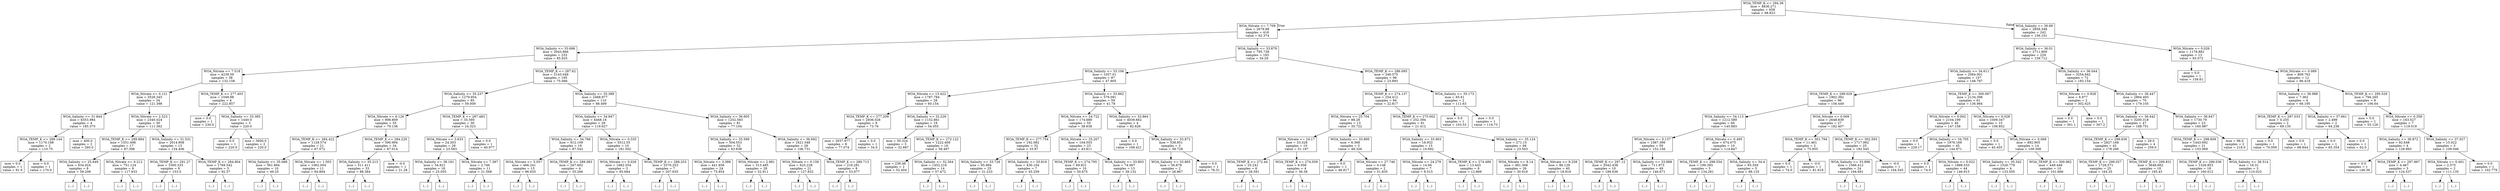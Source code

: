 digraph Tree {
node [shape=box] ;
0 [label="WOA_TEMP_K <= 294.36\nmse = 4836.271\nsamples = 658\nvalue = 98.823"] ;
1 [label="WOA_Nitrate <= 7.709\nmse = 2679.88\nsamples = 416\nvalue = 62.374"] ;
0 -> 1 [labeldistance=2.5, labelangle=45, headlabel="True"] ;
2 [label="WOA_Salinity <= 33.696\nmse = 3043.866\nsamples = 233\nvalue = 85.925"] ;
1 -> 2 ;
3 [label="WOA_Nitrate <= 7.518\nmse = 4239.59\nsamples = 38\nvalue = 132.158"] ;
2 -> 3 ;
4 [label="WOA_Nitrate <= 0.121\nmse = 3526.345\nsamples = 34\nvalue = 121.398"] ;
3 -> 4 ;
5 [label="WOA_Salinity <= 31.844\nmse = 6353.984\nsamples = 4\nvalue = 185.375"] ;
4 -> 5 ;
6 [label="WOA_TEMP_K <= 289.144\nmse = 1170.188\nsamples = 2\nvalue = 110.75"] ;
5 -> 6 ;
7 [label="mse = 0.0\nsamples = 1\nvalue = 91.0"] ;
6 -> 7 ;
8 [label="mse = 0.0\nsamples = 1\nvalue = 170.0"] ;
6 -> 8 ;
9 [label="mse = 400.0\nsamples = 2\nvalue = 260.0"] ;
5 -> 9 ;
10 [label="WOA_Nitrate <= 2.523\nmse = 2340.024\nsamples = 30\nvalue = 111.362"] ;
4 -> 10 ;
11 [label="WOA_TEMP_K <= 289.884\nmse = 1551.498\nsamples = 17\nvalue = 87.396"] ;
10 -> 11 ;
12 [label="WOA_Salinity <= 25.649\nmse = 634.924\nsamples = 8\nvalue = 59.208"] ;
11 -> 12 ;
13 [label="(...)"] ;
12 -> 13 ;
16 [label="(...)"] ;
12 -> 16 ;
23 [label="WOA_Nitrate <= 0.212\nmse = 751.124\nsamples = 9\nvalue = 117.933"] ;
11 -> 23 ;
24 [label="(...)"] ;
23 -> 24 ;
33 [label="(...)"] ;
23 -> 33 ;
36 [label="WOA_Salinity <= 31.531\nmse = 2014.908\nsamples = 13\nvalue = 134.406"] ;
10 -> 36 ;
37 [label="WOA_TEMP_K <= 291.27\nmse = 1000.333\nsamples = 8\nvalue = 153.0"] ;
36 -> 37 ;
38 [label="(...)"] ;
37 -> 38 ;
49 [label="(...)"] ;
37 -> 49 ;
50 [label="WOA_TEMP_K <= 284.804\nmse = 1769.542\nsamples = 5\nvalue = 92.57"] ;
36 -> 50 ;
51 [label="(...)"] ;
50 -> 51 ;
54 [label="(...)"] ;
50 -> 54 ;
59 [label="WOA_TEMP_K <= 277.403\nmse = 1048.98\nsamples = 4\nvalue = 222.857"] ;
3 -> 59 ;
60 [label="mse = 0.0\nsamples = 1\nvalue = 230.0"] ;
59 -> 60 ;
61 [label="WOA_Salinity <= 33.385\nmse = 1440.0\nsamples = 3\nvalue = 220.0"] ;
59 -> 61 ;
62 [label="mse = 0.0\nsamples = 1\nvalue = 220.0"] ;
61 -> 62 ;
63 [label="mse = 3600.0\nsamples = 2\nvalue = 220.0"] ;
61 -> 63 ;
64 [label="WOA_TEMP_K <= 287.62\nmse = 2143.049\nsamples = 195\nvalue = 75.066"] ;
2 -> 64 ;
65 [label="WOA_Salinity <= 35.237\nmse = 1279.954\nsamples = 85\nvalue = 59.009"] ;
64 -> 65 ;
66 [label="WOA_Nitrate <= 6.126\nmse = 898.809\nsamples = 55\nvalue = 79.136"] ;
65 -> 66 ;
67 [label="WOA_TEMP_K <= 284.422\nmse = 1129.574\nsamples = 21\nvalue = 67.072"] ;
66 -> 67 ;
68 [label="WOA_Salinity <= 35.089\nmse = 561.894\nsamples = 10\nvalue = 49.25"] ;
67 -> 68 ;
69 [label="(...)"] ;
68 -> 69 ;
80 [label="(...)"] ;
68 -> 80 ;
85 [label="WOA_Nitrate <= 1.503\nmse = 1062.004\nsamples = 11\nvalue = 84.894"] ;
67 -> 85 ;
86 [label="(...)"] ;
85 -> 86 ;
93 [label="(...)"] ;
85 -> 93 ;
104 [label="WOA_TEMP_K <= 284.229\nmse = 590.994\nsamples = 34\nvalue = 87.014"] ;
66 -> 104 ;
105 [label="WOA_Salinity <= 35.213\nmse = 511.411\nsamples = 33\nvalue = 88.384"] ;
104 -> 105 ;
106 [label="(...)"] ;
105 -> 106 ;
145 [label="(...)"] ;
105 -> 145 ;
150 [label="mse = -0.0\nsamples = 1\nvalue = 21.28"] ;
104 -> 150 ;
151 [label="WOA_TEMP_K <= 287.483\nmse = 35.595\nsamples = 30\nvalue = 24.323"] ;
65 -> 151 ;
152 [label="WOA_Nitrate <= 3.633\nmse = 24.303\nsamples = 29\nvalue = 23.583"] ;
151 -> 152 ;
153 [label="WOA_Salinity <= 38.181\nmse = 34.921\nsamples = 18\nvalue = 25.055"] ;
152 -> 153 ;
154 [label="(...)"] ;
153 -> 154 ;
169 [label="(...)"] ;
153 -> 169 ;
172 [label="WOA_Nitrate <= 7.387\nmse = 2.746\nsamples = 11\nvalue = 21.568"] ;
152 -> 172 ;
173 [label="(...)"] ;
172 -> 173 ;
174 [label="(...)"] ;
172 -> 174 ;
175 [label="mse = 0.0\nsamples = 1\nvalue = 40.977"] ;
151 -> 175 ;
176 [label="WOA_Salinity <= 35.389\nmse = 2468.977\nsamples = 110\nvalue = 88.499"] ;
64 -> 176 ;
177 [label="WOA_Salinity <= 34.947\nmse = 4468.18\nsamples = 29\nvalue = 119.627"] ;
176 -> 177 ;
178 [label="WOA_Salinity <= 34.766\nmse = 912.109\nsamples = 19\nvalue = 87.543"] ;
177 -> 178 ;
179 [label="WOA_Nitrate <= 5.057\nmse = 466.241\nsamples = 15\nvalue = 96.635"] ;
178 -> 179 ;
180 [label="(...)"] ;
179 -> 180 ;
207 [label="(...)"] ;
179 -> 207 ;
208 [label="WOA_TEMP_K <= 289.083\nmse = 267.602\nsamples = 4\nvalue = 35.266"] ;
178 -> 208 ;
209 [label="(...)"] ;
208 -> 209 ;
210 [label="(...)"] ;
208 -> 210 ;
215 [label="WOA_Nitrate <= 0.335\nmse = 5512.55\nsamples = 10\nvalue = 181.502"] ;
177 -> 215 ;
216 [label="WOA_Nitrate <= 0.026\nmse = 1682.554\nsamples = 3\nvalue = 85.684"] ;
215 -> 216 ;
217 [label="(...)"] ;
216 -> 217 ;
218 [label="(...)"] ;
216 -> 218 ;
221 [label="WOA_TEMP_K <= 288.253\nmse = 3370.253\nsamples = 7\nvalue = 207.635"] ;
215 -> 221 ;
222 [label="(...)"] ;
221 -> 222 ;
223 [label="(...)"] ;
221 -> 223 ;
234 [label="WOA_Salinity <= 36.605\nmse = 1252.583\nsamples = 81\nvalue = 77.104"] ;
176 -> 234 ;
235 [label="WOA_Salinity <= 35.599\nmse = 504.553\nsamples = 52\nvalue = 63.638"] ;
234 -> 235 ;
236 [label="WOA_Nitrate <= 3.388\nmse = 441.856\nsamples = 24\nvalue = 75.854"] ;
235 -> 236 ;
237 [label="(...)"] ;
236 -> 237 ;
264 [label="(...)"] ;
236 -> 264 ;
269 [label="WOA_Nitrate <= 2.981\nmse = 313.485\nsamples = 28\nvalue = 52.911"] ;
235 -> 269 ;
270 [label="(...)"] ;
269 -> 270 ;
319 [label="(...)"] ;
269 -> 319 ;
322 [label="WOA_Salinity <= 36.692\nmse = 1621.548\nsamples = 29\nvalue = 106.731"] ;
234 -> 322 ;
323 [label="WOA_Nitrate <= 0.159\nmse = 625.228\nsamples = 21\nvalue = 127.832"] ;
322 -> 323 ;
324 [label="(...)"] ;
323 -> 324 ;
331 [label="(...)"] ;
323 -> 331 ;
348 [label="WOA_TEMP_K <= 289.713\nmse = 216.281\nsamples = 8\nvalue = 53.977"] ;
322 -> 348 ;
349 [label="(...)"] ;
348 -> 349 ;
350 [label="(...)"] ;
348 -> 350 ;
359 [label="WOA_Salinity <= 33.879\nmse = 795.739\nsamples = 183\nvalue = 34.29"] ;
1 -> 359 ;
360 [label="WOA_Salinity <= 33.106\nmse = 1057.01\nsamples = 87\nvalue = 47.905"] ;
359 -> 360 ;
361 [label="WOA_Nitrate <= 13.422\nmse = 1787.784\nsamples = 28\nvalue = 60.154"] ;
360 -> 361 ;
362 [label="WOA_TEMP_K <= 277.209\nmse = 2936.028\nsamples = 9\nvalue = 73.76"] ;
361 -> 362 ;
363 [label="mse = 3037.977\nsamples = 8\nvalue = 77.074"] ;
362 -> 363 ;
364 [label="mse = 0.0\nsamples = 1\nvalue = 34.0"] ;
362 -> 364 ;
365 [label="WOA_Salinity <= 32.229\nmse = 1152.861\nsamples = 19\nvalue = 54.055"] ;
361 -> 365 ;
366 [label="mse = 50.324\nsamples = 3\nvalue = 32.887"] ;
365 -> 366 ;
367 [label="WOA_TEMP_K <= 272.122\nmse = 1222.409\nsamples = 16\nvalue = 56.497"] ;
365 -> 367 ;
368 [label="mse = 236.48\nsamples = 2\nvalue = 52.404"] ;
367 -> 368 ;
369 [label="WOA_Salinity <= 32.564\nmse = 1452.216\nsamples = 14\nvalue = 57.472"] ;
367 -> 369 ;
370 [label="(...)"] ;
369 -> 370 ;
371 [label="(...)"] ;
369 -> 371 ;
372 [label="WOA_Salinity <= 33.862\nmse = 579.091\nsamples = 59\nvalue = 41.78"] ;
360 -> 372 ;
373 [label="WOA_Nitrate <= 24.722\nmse = 174.688\nsamples = 55\nvalue = 38.638"] ;
372 -> 373 ;
374 [label="WOA_TEMP_K <= 277.754\nmse = 192.082\nsamples = 32\nvalue = 33.97"] ;
373 -> 374 ;
375 [label="WOA_Salinity <= 33.726\nmse = 95.994\nsamples = 25\nvalue = 31.233"] ;
374 -> 375 ;
376 [label="(...)"] ;
375 -> 376 ;
401 [label="(...)"] ;
375 -> 401 ;
420 [label="WOA_Salinity <= 33.816\nmse = 430.104\nsamples = 7\nvalue = 45.259"] ;
374 -> 420 ;
421 [label="(...)"] ;
420 -> 421 ;
428 [label="(...)"] ;
420 -> 428 ;
433 [label="WOA_Nitrate <= 25.207\nmse = 104.503\nsamples = 23\nvalue = 43.811"] ;
373 -> 433 ;
434 [label="WOA_TEMP_K <= 274.795\nmse = 69.921\nsamples = 10\nvalue = 50.675"] ;
433 -> 434 ;
435 [label="(...)"] ;
434 -> 435 ;
444 [label="(...)"] ;
434 -> 444 ;
445 [label="WOA_Salinity <= 33.803\nmse = 74.067\nsamples = 13\nvalue = 39.132"] ;
433 -> 445 ;
446 [label="(...)"] ;
445 -> 446 ;
463 [label="(...)"] ;
445 -> 463 ;
468 [label="WOA_Salinity <= 33.864\nmse = 4039.662\nsamples = 4\nvalue = 82.626"] ;
372 -> 468 ;
469 [label="mse = 0.0\nsamples = 1\nvalue = 168.421"] ;
468 -> 469 ;
470 [label="WOA_Salinity <= 33.872\nmse = 538.851\nsamples = 3\nvalue = 39.728"] ;
468 -> 470 ;
471 [label="WOA_Salinity <= 33.865\nmse = 56.878\nsamples = 2\nvalue = 26.867"] ;
470 -> 471 ;
472 [label="(...)"] ;
471 -> 472 ;
473 [label="(...)"] ;
471 -> 473 ;
474 [label="mse = 0.0\nsamples = 1\nvalue = 78.31"] ;
470 -> 474 ;
475 [label="WOA_TEMP_K <= 286.095\nmse = 346.575\nsamples = 96\nvalue = 23.893"] ;
359 -> 475 ;
476 [label="WOA_TEMP_K <= 274.137\nmse = 254.412\nsamples = 94\nvalue = 22.817"] ;
475 -> 476 ;
477 [label="WOA_Nitrate <= 25.704\nmse = 88.28\nsamples = 13\nvalue = 35.722"] ;
476 -> 477 ;
478 [label="WOA_Nitrate <= 24.17\nmse = 33.328\nsamples = 10\nvalue = 31.187"] ;
477 -> 478 ;
479 [label="WOA_TEMP_K <= 272.44\nmse = 25.241\nsamples = 6\nvalue = 28.591"] ;
478 -> 479 ;
480 [label="(...)"] ;
479 -> 480 ;
481 [label="(...)"] ;
479 -> 481 ;
490 [label="WOA_TEMP_K <= 274.059\nmse = 9.056\nsamples = 4\nvalue = 36.38"] ;
478 -> 490 ;
491 [label="(...)"] ;
490 -> 491 ;
496 [label="(...)"] ;
490 -> 496 ;
497 [label="WOA_Salinity <= 33.895\nmse = 6.368\nsamples = 3\nvalue = 49.326"] ;
477 -> 497 ;
498 [label="mse = 0.0\nsamples = 1\nvalue = 46.817"] ;
497 -> 498 ;
499 [label="WOA_Nitrate <= 27.746\nmse = 0.148\nsamples = 2\nvalue = 51.835"] ;
497 -> 499 ;
500 [label="(...)"] ;
499 -> 500 ;
501 [label="(...)"] ;
499 -> 501 ;
502 [label="WOA_TEMP_K <= 275.002\nmse = 252.394\nsamples = 81\nvalue = 21.412"] ;
476 -> 502 ;
503 [label="WOA_Salinity <= 33.903\nmse = 18.932\nsamples = 15\nvalue = 10.692"] ;
502 -> 503 ;
504 [label="WOA_Nitrate <= 24.279\nmse = 14.94\nsamples = 7\nvalue = 8.515"] ;
503 -> 504 ;
505 [label="(...)"] ;
504 -> 505 ;
506 [label="(...)"] ;
504 -> 506 ;
511 [label="WOA_TEMP_K <= 274.489\nmse = 13.443\nsamples = 8\nvalue = 12.869"] ;
503 -> 511 ;
512 [label="(...)"] ;
511 -> 512 ;
513 [label="(...)"] ;
511 -> 513 ;
526 [label="WOA_Salinity <= 35.124\nmse = 271.15\nsamples = 66\nvalue = 23.503"] ;
502 -> 526 ;
527 [label="WOA_Nitrate <= 9.14\nmse = 481.368\nsamples = 26\nvalue = 30.918"] ;
526 -> 527 ;
528 [label="(...)"] ;
527 -> 528 ;
531 [label="(...)"] ;
527 -> 531 ;
576 [label="WOA_Nitrate <= 9.258\nmse = 86.129\nsamples = 40\nvalue = 18.918"] ;
526 -> 576 ;
577 [label="(...)"] ;
576 -> 577 ;
606 [label="(...)"] ;
576 -> 606 ;
611 [label="WOA_Salinity <= 35.173\nmse = 65.61\nsamples = 2\nvalue = 111.63"] ;
475 -> 611 ;
612 [label="mse = 0.0\nsamples = 1\nvalue = 103.53"] ;
611 -> 612 ;
613 [label="mse = 0.0\nsamples = 1\nvalue = 119.73"] ;
611 -> 613 ;
614 [label="WOA_Salinity <= 36.69\nmse = 2856.348\nsamples = 242\nvalue = 156.101"] ;
0 -> 614 [labeldistance=2.5, labelangle=-45, headlabel="False"] ;
615 [label="WOA_Salinity <= 36.01\nmse = 2711.809\nsamples = 229\nvalue = 159.712"] ;
614 -> 615 ;
616 [label="WOA_Salinity <= 34.611\nmse = 2084.001\nsamples = 157\nvalue = 148.797"] ;
615 -> 616 ;
617 [label="WOA_TEMP_K <= 299.029\nmse = 1902.392\nsamples = 96\nvalue = 156.449"] ;
616 -> 617 ;
618 [label="WOA_Salinity <= 34.113\nmse = 1212.589\nsamples = 69\nvalue = 145.883"] ;
617 -> 618 ;
619 [label="WOA_Nitrate <= 0.137\nmse = 1087.398\nsamples = 59\nvalue = 152.156"] ;
618 -> 619 ;
620 [label="WOA_TEMP_K <= 297.12\nmse = 2042.438\nsamples = 10\nvalue = 189.636"] ;
619 -> 620 ;
621 [label="(...)"] ;
620 -> 621 ;
624 [label="(...)"] ;
620 -> 624 ;
631 [label="WOA_Salinity <= 33.888\nmse = 711.973\nsamples = 49\nvalue = 146.671"] ;
619 -> 631 ;
632 [label="(...)"] ;
631 -> 632 ;
695 [label="(...)"] ;
631 -> 695 ;
704 [label="WOA_Nitrate <= 0.495\nmse = 674.075\nsamples = 10\nvalue = 114.847"] ;
618 -> 704 ;
705 [label="WOA_TEMP_K <= 298.554\nmse = 199.393\nsamples = 5\nvalue = 134.281"] ;
704 -> 705 ;
706 [label="(...)"] ;
705 -> 706 ;
711 [label="(...)"] ;
705 -> 711 ;
712 [label="WOA_Salinity <= 34.4\nmse = 93.359\nsamples = 5\nvalue = 88.125"] ;
704 -> 712 ;
713 [label="(...)"] ;
712 -> 713 ;
720 [label="(...)"] ;
712 -> 720 ;
721 [label="WOA_Nitrate <= 0.009\nmse = 2648.839\nsamples = 27\nvalue = 182.407"] ;
617 -> 721 ;
722 [label="WOA_TEMP_K <= 301.794\nmse = 11.461\nsamples = 2\nvalue = 75.955"] ;
721 -> 722 ;
723 [label="mse = 0.0\nsamples = 1\nvalue = 74.0"] ;
722 -> 723 ;
724 [label="mse = -0.0\nsamples = 1\nvalue = 81.818"] ;
722 -> 724 ;
725 [label="WOA_TEMP_K <= 302.593\nmse = 1717.992\nsamples = 25\nvalue = 192.545"] ;
721 -> 725 ;
726 [label="WOA_Salinity <= 33.896\nmse = 1566.412\nsamples = 24\nvalue = 194.691"] ;
725 -> 726 ;
727 [label="(...)"] ;
726 -> 727 ;
736 [label="(...)"] ;
726 -> 736 ;
761 [label="mse = -0.0\nsamples = 1\nvalue = 104.545"] ;
725 -> 761 ;
762 [label="WOA_TEMP_K <= 300.067\nmse = 2134.398\nsamples = 61\nvalue = 136.984"] ;
616 -> 762 ;
763 [label="WOA_Nitrate <= 0.002\nmse = 2104.199\nsamples = 46\nvalue = 147.158"] ;
762 -> 763 ;
764 [label="mse = 0.0\nsamples = 1\nvalue = 229.17"] ;
763 -> 764 ;
765 [label="WOA_Salinity <= 34.705\nmse = 1976.169\nsamples = 45\nvalue = 144.971"] ;
763 -> 765 ;
766 [label="mse = 0.0\nsamples = 1\nvalue = 74.0"] ;
765 -> 766 ;
767 [label="WOA_Nitrate <= 0.022\nmse = 1888.533\nsamples = 44\nvalue = 146.915"] ;
765 -> 767 ;
768 [label="(...)"] ;
767 -> 768 ;
779 [label="(...)"] ;
767 -> 779 ;
846 [label="WOA_Nitrate <= 0.028\nmse = 1009.347\nsamples = 15\nvalue = 106.852"] ;
762 -> 846 ;
847 [label="mse = 0.0\nsamples = 1\nvalue = 45.455"] ;
846 -> 847 ;
848 [label="WOA_Nitrate <= 0.068\nmse = 892.905\nsamples = 14\nvalue = 109.308"] ;
846 -> 848 ;
849 [label="WOA_Salinity <= 35.342\nmse = 1526.779\nsamples = 4\nvalue = 133.505"] ;
848 -> 849 ;
850 [label="(...)"] ;
849 -> 850 ;
855 [label="(...)"] ;
849 -> 855 ;
856 [label="WOA_TEMP_K <= 300.962\nmse = 449.446\nsamples = 10\nvalue = 101.666"] ;
848 -> 856 ;
857 [label="(...)"] ;
856 -> 857 ;
862 [label="(...)"] ;
856 -> 862 ;
875 [label="WOA_Salinity <= 36.044\nmse = 3254.642\nsamples = 72\nvalue = 183.154"] ;
615 -> 875 ;
876 [label="WOA_Nitrate <= 0.928\nmse = 6.977\nsamples = 2\nvalue = 302.625"] ;
875 -> 876 ;
877 [label="mse = 0.0\nsamples = 1\nvalue = 301.1"] ;
876 -> 877 ;
878 [label="mse = 0.0\nsamples = 1\nvalue = 307.2"] ;
876 -> 878 ;
879 [label="WOA_Salinity <= 36.447\nmse = 2864.493\nsamples = 70\nvalue = 179.105"] ;
875 -> 879 ;
880 [label="WOA_Salinity <= 36.442\nmse = 3200.318\nsamples = 47\nvalue = 188.751"] ;
879 -> 880 ;
881 [label="WOA_TEMP_K <= 299.636\nmse = 2827.168\nsamples = 43\nvalue = 178.266"] ;
880 -> 881 ;
882 [label="WOA_TEMP_K <= 299.027\nmse = 1728.571\nsamples = 25\nvalue = 164.35"] ;
881 -> 882 ;
883 [label="(...)"] ;
882 -> 883 ;
900 [label="(...)"] ;
882 -> 900 ;
905 [label="WOA_TEMP_K <= 299.831\nmse = 3648.662\nsamples = 18\nvalue = 195.43"] ;
881 -> 905 ;
906 [label="(...)"] ;
905 -> 906 ;
909 [label="(...)"] ;
905 -> 909 ;
922 [label="mse = 29.0\nsamples = 4\nvalue = 259.0"] ;
880 -> 922 ;
923 [label="WOA_Salinity <= 36.647\nmse = 1730.79\nsamples = 23\nvalue = 160.987"] ;
879 -> 923 ;
924 [label="WOA_TEMP_K <= 298.609\nmse = 1443.692\nsamples = 21\nvalue = 153.069"] ;
923 -> 924 ;
925 [label="WOA_TEMP_K <= 296.036\nmse = 1326.853\nsamples = 18\nvalue = 160.012"] ;
924 -> 925 ;
926 [label="(...)"] ;
925 -> 926 ;
933 [label="(...)"] ;
925 -> 933 ;
946 [label="WOA_Salinity <= 36.514\nmse = 16.31\nsamples = 3\nvalue = 110.023"] ;
924 -> 946 ;
947 [label="(...)"] ;
946 -> 947 ;
950 [label="(...)"] ;
946 -> 950 ;
951 [label="mse = 96.0\nsamples = 2\nvalue = 218.0"] ;
923 -> 951 ;
952 [label="WOA_Nitrate <= 0.026\nmse = 1178.882\nsamples = 13\nvalue = 93.072"] ;
614 -> 952 ;
953 [label="mse = 0.0\nsamples = 1\nvalue = 159.61"] ;
952 -> 953 ;
954 [label="WOA_Nitrate <= 0.089\nmse = 809.763\nsamples = 12\nvalue = 86.418"] ;
952 -> 954 ;
955 [label="WOA_Salinity <= 36.988\nmse = 7.362\nsamples = 4\nvalue = 66.195"] ;
954 -> 955 ;
956 [label="WOA_TEMP_K <= 297.033\nmse = 0.255\nsamples = 2\nvalue = 69.135"] ;
955 -> 956 ;
957 [label="mse = 0.0\nsamples = 1\nvalue = 70.009"] ;
956 -> 957 ;
958 [label="mse = 0.0\nsamples = 1\nvalue = 68.844"] ;
956 -> 958 ;
959 [label="WOA_Salinity <= 37.661\nmse = 2.499\nsamples = 2\nvalue = 64.236"] ;
955 -> 959 ;
960 [label="mse = 0.0\nsamples = 1\nvalue = 65.354"] ;
959 -> 960 ;
961 [label="mse = 0.0\nsamples = 1\nvalue = 62.0"] ;
959 -> 961 ;
962 [label="WOA_TEMP_K <= 295.529\nmse = 794.265\nsamples = 8\nvalue = 106.64"] ;
954 -> 962 ;
963 [label="mse = 0.0\nsamples = 1\nvalue = 55.126"] ;
962 -> 963 ;
964 [label="WOA_Nitrate <= 0.358\nmse = 163.527\nsamples = 7\nvalue = 119.519"] ;
962 -> 964 ;
965 [label="WOA_Salinity <= 36.872\nmse = 92.648\nsamples = 4\nvalue = 129.993"] ;
964 -> 965 ;
966 [label="mse = 0.0\nsamples = 1\nvalue = 146.36"] ;
965 -> 966 ;
967 [label="WOA_TEMP_K <= 297.967\nmse = 4.467\nsamples = 3\nvalue = 124.537"] ;
965 -> 967 ;
968 [label="(...)"] ;
967 -> 968 ;
969 [label="(...)"] ;
967 -> 969 ;
972 [label="WOA_Salinity <= 37.027\nmse = 15.022\nsamples = 3\nvalue = 109.046"] ;
964 -> 972 ;
973 [label="WOA_Nitrate <= 0.491\nmse = 2.575\nsamples = 2\nvalue = 111.135"] ;
972 -> 973 ;
974 [label="(...)"] ;
973 -> 974 ;
975 [label="(...)"] ;
973 -> 975 ;
976 [label="mse = 0.0\nsamples = 1\nvalue = 102.779"] ;
972 -> 976 ;
}